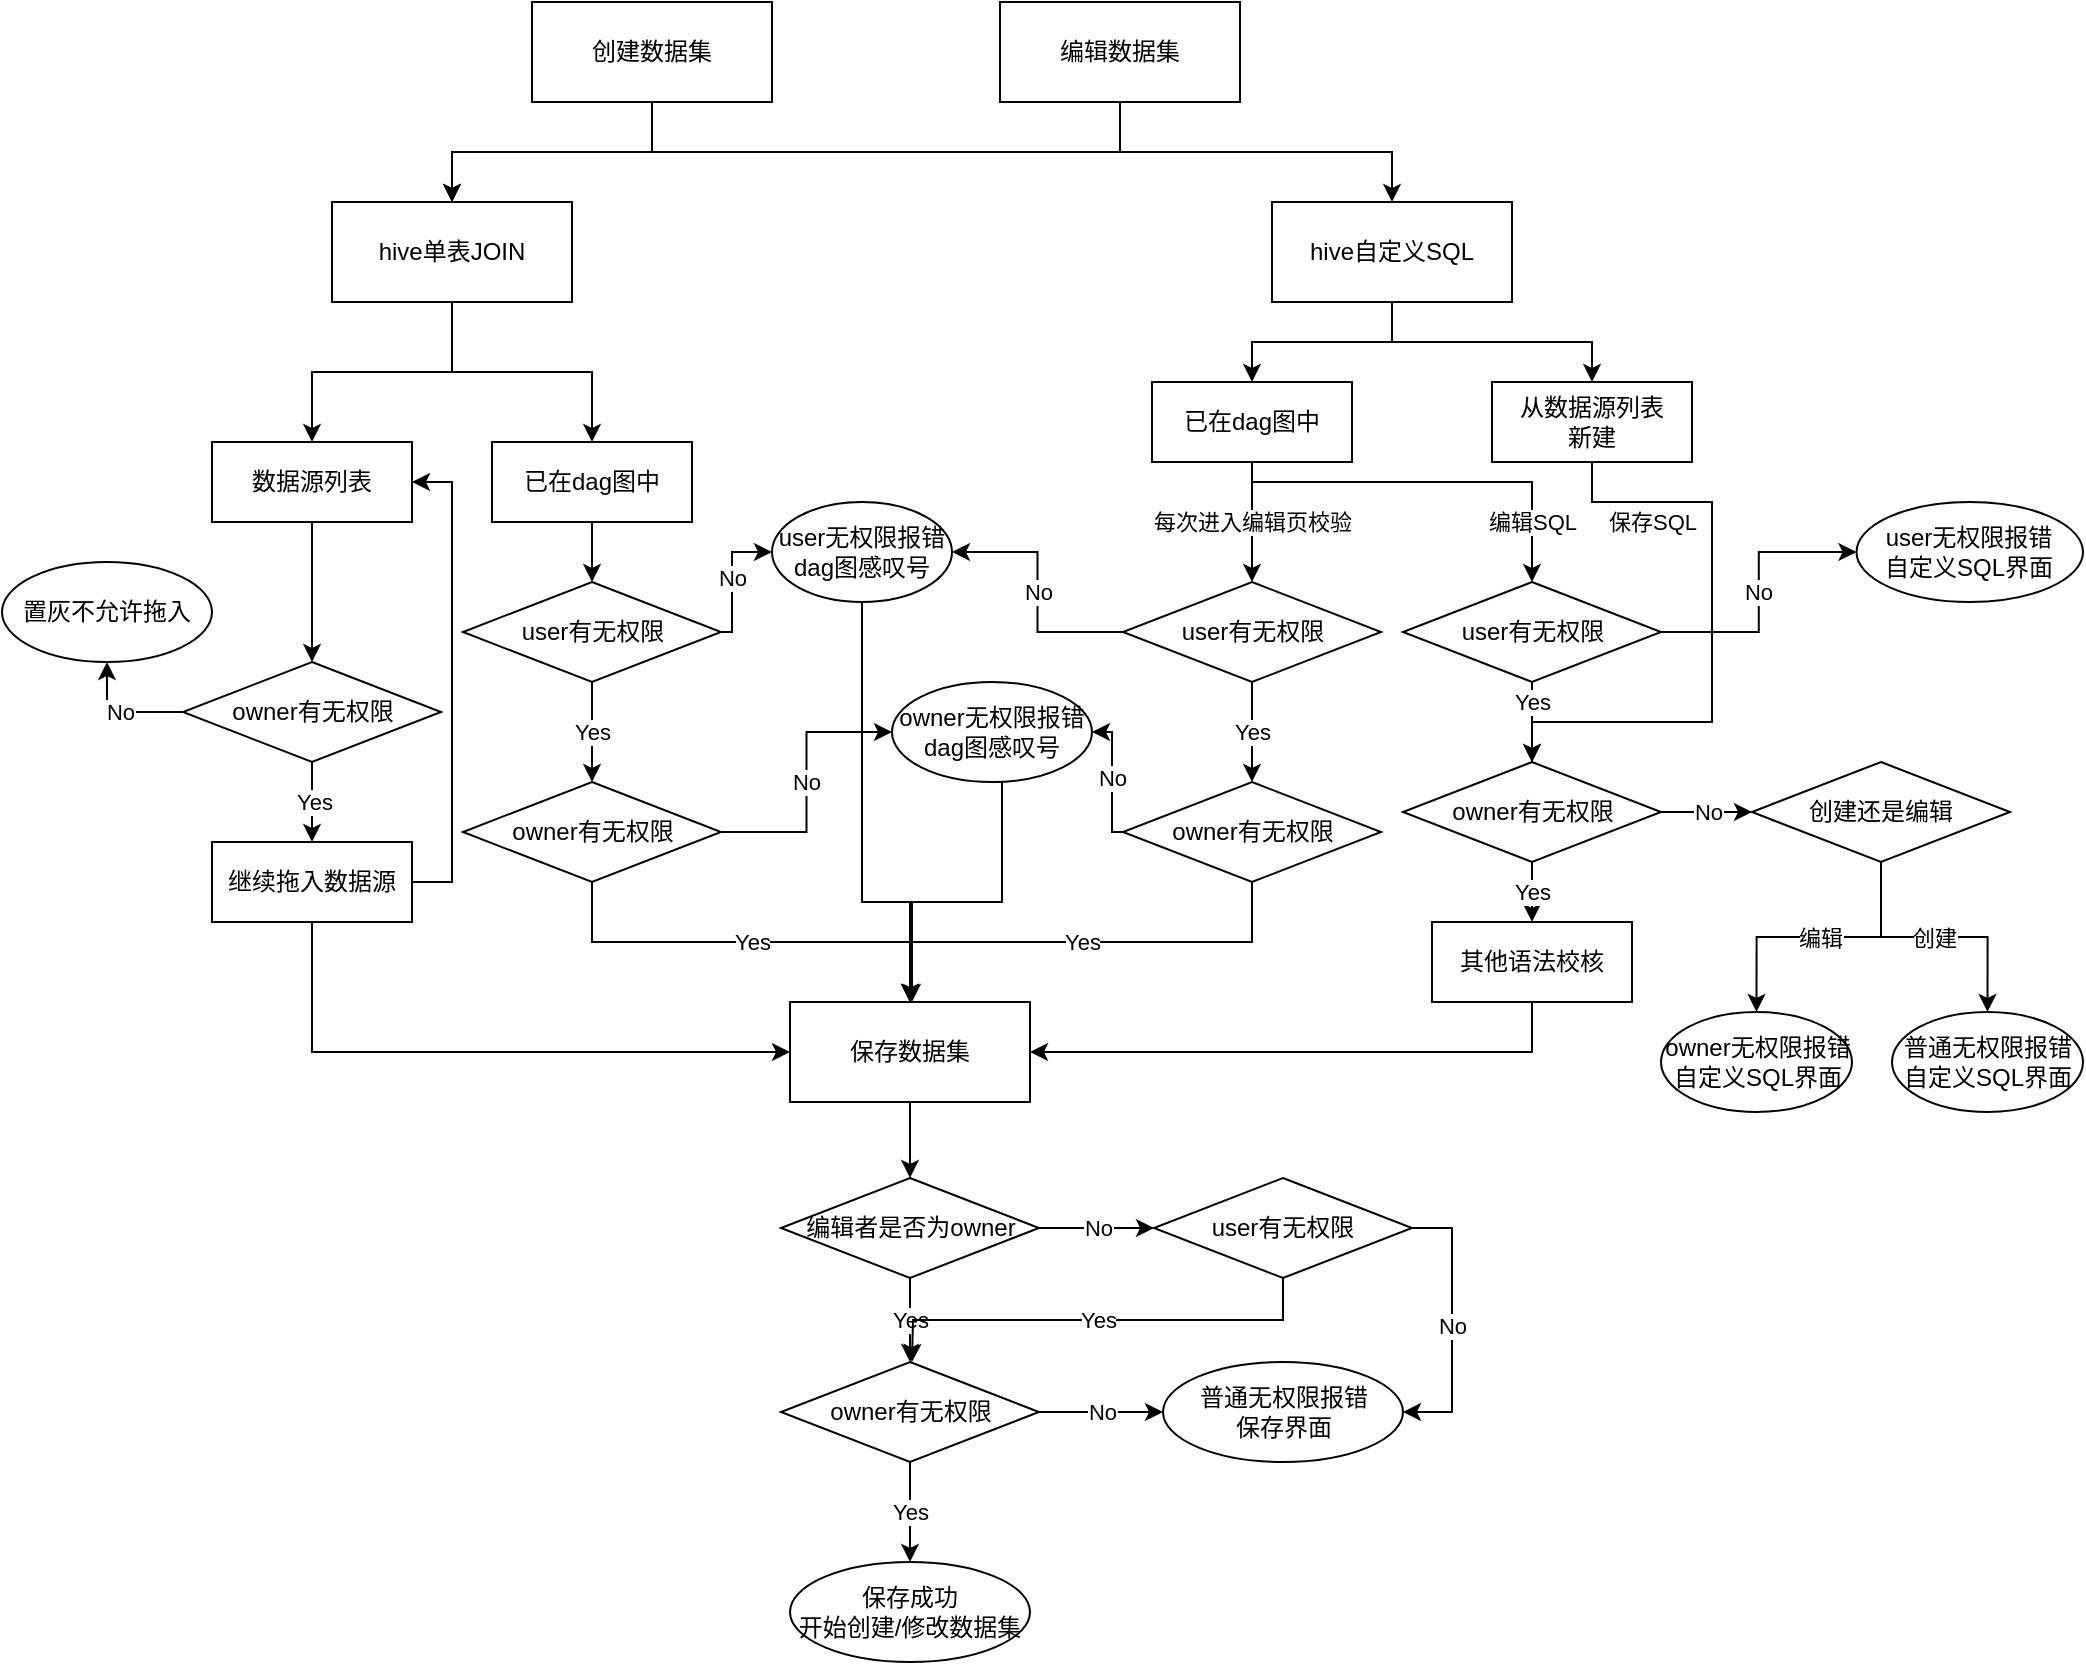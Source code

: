 <mxfile version="13.7.6" type="github">
  <diagram id="ldI5SyR_qpSSESCcGxQO" name="Page-1">
    <mxGraphModel dx="7134" dy="3253" grid="1" gridSize="10" guides="1" tooltips="1" connect="1" arrows="1" fold="1" page="1" pageScale="1" pageWidth="827" pageHeight="1169" math="0" shadow="0">
      <root>
        <mxCell id="0" />
        <mxCell id="1" parent="0" />
        <mxCell id="rMnkIIKSwWt-rkh9NLm_-6" style="edgeStyle=orthogonalEdgeStyle;rounded=0;orthogonalLoop=1;jettySize=auto;html=1;exitX=0.5;exitY=1;exitDx=0;exitDy=0;entryX=0.5;entryY=0;entryDx=0;entryDy=0;" parent="1" source="rMnkIIKSwWt-rkh9NLm_-1" target="rMnkIIKSwWt-rkh9NLm_-3" edge="1">
          <mxGeometry relative="1" as="geometry">
            <mxPoint x="240" y="280" as="targetPoint" />
          </mxGeometry>
        </mxCell>
        <mxCell id="rMnkIIKSwWt-rkh9NLm_-7" style="edgeStyle=orthogonalEdgeStyle;rounded=0;orthogonalLoop=1;jettySize=auto;html=1;exitX=0.5;exitY=1;exitDx=0;exitDy=0;" parent="1" source="rMnkIIKSwWt-rkh9NLm_-1" target="rMnkIIKSwWt-rkh9NLm_-4" edge="1">
          <mxGeometry relative="1" as="geometry" />
        </mxCell>
        <mxCell id="rMnkIIKSwWt-rkh9NLm_-1" value="创建数据集" style="rounded=0;whiteSpace=wrap;html=1;" parent="1" vertex="1">
          <mxGeometry x="180" y="110" width="120" height="50" as="geometry" />
        </mxCell>
        <mxCell id="rMnkIIKSwWt-rkh9NLm_-5" style="edgeStyle=orthogonalEdgeStyle;rounded=0;orthogonalLoop=1;jettySize=auto;html=1;exitX=0.5;exitY=1;exitDx=0;exitDy=0;" parent="1" source="rMnkIIKSwWt-rkh9NLm_-2" target="rMnkIIKSwWt-rkh9NLm_-3" edge="1">
          <mxGeometry relative="1" as="geometry" />
        </mxCell>
        <mxCell id="rMnkIIKSwWt-rkh9NLm_-2" value="编辑数据集" style="rounded=0;whiteSpace=wrap;html=1;" parent="1" vertex="1">
          <mxGeometry x="414" y="110" width="120" height="50" as="geometry" />
        </mxCell>
        <mxCell id="rMnkIIKSwWt-rkh9NLm_-28" value="" style="edgeStyle=orthogonalEdgeStyle;rounded=0;orthogonalLoop=1;jettySize=auto;html=1;" parent="1" source="rMnkIIKSwWt-rkh9NLm_-3" target="rMnkIIKSwWt-rkh9NLm_-26" edge="1">
          <mxGeometry relative="1" as="geometry" />
        </mxCell>
        <mxCell id="rMnkIIKSwWt-rkh9NLm_-29" style="edgeStyle=orthogonalEdgeStyle;rounded=0;orthogonalLoop=1;jettySize=auto;html=1;exitX=0.5;exitY=1;exitDx=0;exitDy=0;entryX=0.5;entryY=0;entryDx=0;entryDy=0;" parent="1" source="rMnkIIKSwWt-rkh9NLm_-3" target="rMnkIIKSwWt-rkh9NLm_-27" edge="1">
          <mxGeometry relative="1" as="geometry" />
        </mxCell>
        <mxCell id="rMnkIIKSwWt-rkh9NLm_-3" value="hive单表JOIN" style="rounded=0;whiteSpace=wrap;html=1;" parent="1" vertex="1">
          <mxGeometry x="80" y="210" width="120" height="50" as="geometry" />
        </mxCell>
        <mxCell id="rMnkIIKSwWt-rkh9NLm_-32" style="edgeStyle=orthogonalEdgeStyle;rounded=0;orthogonalLoop=1;jettySize=auto;html=1;exitX=0.5;exitY=1;exitDx=0;exitDy=0;entryX=0.5;entryY=0;entryDx=0;entryDy=0;" parent="1" source="rMnkIIKSwWt-rkh9NLm_-4" target="rMnkIIKSwWt-rkh9NLm_-30" edge="1">
          <mxGeometry relative="1" as="geometry" />
        </mxCell>
        <mxCell id="rMnkIIKSwWt-rkh9NLm_-33" style="edgeStyle=orthogonalEdgeStyle;rounded=0;orthogonalLoop=1;jettySize=auto;html=1;exitX=0.5;exitY=1;exitDx=0;exitDy=0;entryX=0.5;entryY=0;entryDx=0;entryDy=0;" parent="1" source="rMnkIIKSwWt-rkh9NLm_-4" target="rMnkIIKSwWt-rkh9NLm_-31" edge="1">
          <mxGeometry relative="1" as="geometry" />
        </mxCell>
        <mxCell id="rMnkIIKSwWt-rkh9NLm_-4" value="hive自定义SQL" style="rounded=0;whiteSpace=wrap;html=1;" parent="1" vertex="1">
          <mxGeometry x="550" y="210" width="120" height="50" as="geometry" />
        </mxCell>
        <mxCell id="rMnkIIKSwWt-rkh9NLm_-25" value="Yes" style="edgeStyle=orthogonalEdgeStyle;rounded=0;orthogonalLoop=1;jettySize=auto;html=1;exitX=0.5;exitY=1;exitDx=0;exitDy=0;" parent="1" source="rMnkIIKSwWt-rkh9NLm_-11" target="rMnkIIKSwWt-rkh9NLm_-14" edge="1">
          <mxGeometry relative="1" as="geometry" />
        </mxCell>
        <mxCell id="rMnkIIKSwWt-rkh9NLm_-79" value="No" style="edgeStyle=orthogonalEdgeStyle;rounded=0;orthogonalLoop=1;jettySize=auto;html=1;exitX=0;exitY=0.5;exitDx=0;exitDy=0;entryX=1;entryY=0.5;entryDx=0;entryDy=0;" parent="1" source="rMnkIIKSwWt-rkh9NLm_-11" target="rMnkIIKSwWt-rkh9NLm_-75" edge="1">
          <mxGeometry relative="1" as="geometry">
            <Array as="points">
              <mxPoint x="470" y="525" />
              <mxPoint x="470" y="475" />
            </Array>
          </mxGeometry>
        </mxCell>
        <mxCell id="rMnkIIKSwWt-rkh9NLm_-11" value="owner有无权限" style="rhombus;whiteSpace=wrap;html=1;" parent="1" vertex="1">
          <mxGeometry x="475.5" y="500" width="129" height="50" as="geometry" />
        </mxCell>
        <mxCell id="rMnkIIKSwWt-rkh9NLm_-54" style="edgeStyle=orthogonalEdgeStyle;rounded=0;orthogonalLoop=1;jettySize=auto;html=1;exitX=0.5;exitY=1;exitDx=0;exitDy=0;" parent="1" source="rMnkIIKSwWt-rkh9NLm_-13" edge="1">
          <mxGeometry relative="1" as="geometry">
            <mxPoint x="369" y="610" as="targetPoint" />
            <Array as="points">
              <mxPoint x="345" y="560" />
              <mxPoint x="369" y="560" />
            </Array>
          </mxGeometry>
        </mxCell>
        <mxCell id="rMnkIIKSwWt-rkh9NLm_-13" value="user无权限报错&lt;br&gt;dag图感叹号" style="ellipse;whiteSpace=wrap;html=1;" parent="1" vertex="1">
          <mxGeometry x="300" y="360" width="90" height="50" as="geometry" />
        </mxCell>
        <mxCell id="oNpP1BLNgI2b_b8FR0Xn-3" style="edgeStyle=orthogonalEdgeStyle;rounded=0;orthogonalLoop=1;jettySize=auto;html=1;exitX=0.5;exitY=1;exitDx=0;exitDy=0;entryX=0.5;entryY=0;entryDx=0;entryDy=0;" edge="1" parent="1" source="rMnkIIKSwWt-rkh9NLm_-14" target="oNpP1BLNgI2b_b8FR0Xn-1">
          <mxGeometry relative="1" as="geometry" />
        </mxCell>
        <mxCell id="rMnkIIKSwWt-rkh9NLm_-14" value="保存数据集" style="rounded=0;whiteSpace=wrap;html=1;" parent="1" vertex="1">
          <mxGeometry x="309" y="610" width="120" height="50" as="geometry" />
        </mxCell>
        <mxCell id="rMnkIIKSwWt-rkh9NLm_-17" value="普通无权限报错&lt;br&gt;保存界面" style="ellipse;whiteSpace=wrap;html=1;" parent="1" vertex="1">
          <mxGeometry x="495.5" y="790" width="120" height="50" as="geometry" />
        </mxCell>
        <mxCell id="rMnkIIKSwWt-rkh9NLm_-19" value="置灰不允许拖入" style="ellipse;whiteSpace=wrap;html=1;" parent="1" vertex="1">
          <mxGeometry x="-85" y="390" width="105" height="50" as="geometry" />
        </mxCell>
        <mxCell id="rMnkIIKSwWt-rkh9NLm_-24" value="Yes" style="edgeStyle=orthogonalEdgeStyle;rounded=0;orthogonalLoop=1;jettySize=auto;html=1;exitX=0.5;exitY=1;exitDx=0;exitDy=0;entryX=0.5;entryY=0;entryDx=0;entryDy=0;" parent="1" source="rMnkIIKSwWt-rkh9NLm_-21" target="rMnkIIKSwWt-rkh9NLm_-11" edge="1">
          <mxGeometry relative="1" as="geometry" />
        </mxCell>
        <mxCell id="rMnkIIKSwWt-rkh9NLm_-43" value="No" style="edgeStyle=orthogonalEdgeStyle;rounded=0;orthogonalLoop=1;jettySize=auto;html=1;exitX=0;exitY=0.5;exitDx=0;exitDy=0;entryX=1;entryY=0.5;entryDx=0;entryDy=0;" parent="1" source="rMnkIIKSwWt-rkh9NLm_-21" target="rMnkIIKSwWt-rkh9NLm_-13" edge="1">
          <mxGeometry relative="1" as="geometry" />
        </mxCell>
        <mxCell id="rMnkIIKSwWt-rkh9NLm_-21" value="user有无权限" style="rhombus;whiteSpace=wrap;html=1;" parent="1" vertex="1">
          <mxGeometry x="475.5" y="400" width="129" height="50" as="geometry" />
        </mxCell>
        <mxCell id="rMnkIIKSwWt-rkh9NLm_-22" value="owner无权限报错&lt;br&gt;自定义SQL界面" style="ellipse;whiteSpace=wrap;html=1;" parent="1" vertex="1">
          <mxGeometry x="744.5" y="615" width="95.5" height="50" as="geometry" />
        </mxCell>
        <mxCell id="rMnkIIKSwWt-rkh9NLm_-63" style="edgeStyle=orthogonalEdgeStyle;rounded=0;orthogonalLoop=1;jettySize=auto;html=1;exitX=0.5;exitY=1;exitDx=0;exitDy=0;entryX=0.5;entryY=0;entryDx=0;entryDy=0;" parent="1" source="rMnkIIKSwWt-rkh9NLm_-26" target="rMnkIIKSwWt-rkh9NLm_-62" edge="1">
          <mxGeometry relative="1" as="geometry" />
        </mxCell>
        <mxCell id="rMnkIIKSwWt-rkh9NLm_-26" value="数据源列表" style="rounded=0;whiteSpace=wrap;html=1;" parent="1" vertex="1">
          <mxGeometry x="20" y="330" width="100" height="40" as="geometry" />
        </mxCell>
        <mxCell id="rMnkIIKSwWt-rkh9NLm_-45" style="edgeStyle=orthogonalEdgeStyle;rounded=0;orthogonalLoop=1;jettySize=auto;html=1;exitX=0.5;exitY=1;exitDx=0;exitDy=0;entryX=0.5;entryY=0;entryDx=0;entryDy=0;" parent="1" source="rMnkIIKSwWt-rkh9NLm_-27" target="rMnkIIKSwWt-rkh9NLm_-36" edge="1">
          <mxGeometry relative="1" as="geometry" />
        </mxCell>
        <mxCell id="rMnkIIKSwWt-rkh9NLm_-27" value="已在dag图中" style="rounded=0;whiteSpace=wrap;html=1;" parent="1" vertex="1">
          <mxGeometry x="160" y="330" width="100" height="40" as="geometry" />
        </mxCell>
        <mxCell id="rMnkIIKSwWt-rkh9NLm_-44" value="每次进入编辑页校验" style="edgeStyle=orthogonalEdgeStyle;rounded=0;orthogonalLoop=1;jettySize=auto;html=1;exitX=0.5;exitY=1;exitDx=0;exitDy=0;entryX=0.5;entryY=0;entryDx=0;entryDy=0;" parent="1" source="rMnkIIKSwWt-rkh9NLm_-30" target="rMnkIIKSwWt-rkh9NLm_-21" edge="1">
          <mxGeometry relative="1" as="geometry" />
        </mxCell>
        <mxCell id="rMnkIIKSwWt-rkh9NLm_-90" value="编辑SQL" style="edgeStyle=orthogonalEdgeStyle;rounded=0;orthogonalLoop=1;jettySize=auto;html=1;entryX=0.5;entryY=0;entryDx=0;entryDy=0;" parent="1" source="rMnkIIKSwWt-rkh9NLm_-30" target="rMnkIIKSwWt-rkh9NLm_-69" edge="1">
          <mxGeometry x="0.7" relative="1" as="geometry">
            <mxPoint x="680" y="390" as="targetPoint" />
            <Array as="points">
              <mxPoint x="540" y="350" />
              <mxPoint x="680" y="350" />
            </Array>
            <mxPoint as="offset" />
          </mxGeometry>
        </mxCell>
        <mxCell id="rMnkIIKSwWt-rkh9NLm_-30" value="已在dag图中" style="rounded=0;whiteSpace=wrap;html=1;" parent="1" vertex="1">
          <mxGeometry x="490" y="300" width="100" height="40" as="geometry" />
        </mxCell>
        <mxCell id="rMnkIIKSwWt-rkh9NLm_-71" value="保存SQL" style="edgeStyle=orthogonalEdgeStyle;rounded=0;orthogonalLoop=1;jettySize=auto;html=1;exitX=0.5;exitY=1;exitDx=0;exitDy=0;entryX=0.5;entryY=0;entryDx=0;entryDy=0;" parent="1" source="rMnkIIKSwWt-rkh9NLm_-31" target="rMnkIIKSwWt-rkh9NLm_-70" edge="1">
          <mxGeometry x="-0.667" y="-10" relative="1" as="geometry">
            <mxPoint x="680" y="480" as="targetPoint" />
            <Array as="points">
              <mxPoint x="710" y="360" />
              <mxPoint x="770" y="360" />
              <mxPoint x="770" y="470" />
              <mxPoint x="680" y="470" />
            </Array>
            <mxPoint as="offset" />
          </mxGeometry>
        </mxCell>
        <mxCell id="rMnkIIKSwWt-rkh9NLm_-31" value="从数据源列表&lt;br&gt;新建" style="rounded=0;whiteSpace=wrap;html=1;" parent="1" vertex="1">
          <mxGeometry x="660" y="300" width="100" height="40" as="geometry" />
        </mxCell>
        <mxCell id="rMnkIIKSwWt-rkh9NLm_-53" value="Yes" style="edgeStyle=orthogonalEdgeStyle;rounded=0;orthogonalLoop=1;jettySize=auto;html=1;exitX=0.5;exitY=1;exitDx=0;exitDy=0;" parent="1" source="rMnkIIKSwWt-rkh9NLm_-36" target="rMnkIIKSwWt-rkh9NLm_-37" edge="1">
          <mxGeometry relative="1" as="geometry" />
        </mxCell>
        <mxCell id="rMnkIIKSwWt-rkh9NLm_-76" value="No" style="edgeStyle=orthogonalEdgeStyle;rounded=0;orthogonalLoop=1;jettySize=auto;html=1;exitX=1;exitY=0.5;exitDx=0;exitDy=0;entryX=0;entryY=0.5;entryDx=0;entryDy=0;" parent="1" source="rMnkIIKSwWt-rkh9NLm_-36" target="rMnkIIKSwWt-rkh9NLm_-13" edge="1">
          <mxGeometry relative="1" as="geometry">
            <Array as="points">
              <mxPoint x="280" y="425" />
              <mxPoint x="280" y="385" />
            </Array>
          </mxGeometry>
        </mxCell>
        <mxCell id="rMnkIIKSwWt-rkh9NLm_-36" value="user有无权限" style="rhombus;whiteSpace=wrap;html=1;" parent="1" vertex="1">
          <mxGeometry x="145.5" y="400" width="129" height="50" as="geometry" />
        </mxCell>
        <mxCell id="rMnkIIKSwWt-rkh9NLm_-52" value="Yes" style="edgeStyle=orthogonalEdgeStyle;rounded=0;orthogonalLoop=1;jettySize=auto;html=1;exitX=0.5;exitY=1;exitDx=0;exitDy=0;entryX=0.5;entryY=0;entryDx=0;entryDy=0;" parent="1" source="rMnkIIKSwWt-rkh9NLm_-37" target="rMnkIIKSwWt-rkh9NLm_-14" edge="1">
          <mxGeometry relative="1" as="geometry" />
        </mxCell>
        <mxCell id="rMnkIIKSwWt-rkh9NLm_-78" value="No" style="edgeStyle=orthogonalEdgeStyle;rounded=0;orthogonalLoop=1;jettySize=auto;html=1;exitX=1;exitY=0.5;exitDx=0;exitDy=0;entryX=0;entryY=0.5;entryDx=0;entryDy=0;" parent="1" source="rMnkIIKSwWt-rkh9NLm_-37" target="rMnkIIKSwWt-rkh9NLm_-75" edge="1">
          <mxGeometry relative="1" as="geometry" />
        </mxCell>
        <mxCell id="rMnkIIKSwWt-rkh9NLm_-37" value="owner有无权限" style="rhombus;whiteSpace=wrap;html=1;" parent="1" vertex="1">
          <mxGeometry x="145.5" y="500" width="129" height="50" as="geometry" />
        </mxCell>
        <mxCell id="rMnkIIKSwWt-rkh9NLm_-49" value="编辑" style="edgeStyle=orthogonalEdgeStyle;rounded=0;orthogonalLoop=1;jettySize=auto;html=1;exitX=0.5;exitY=1;exitDx=0;exitDy=0;entryX=0.5;entryY=0;entryDx=0;entryDy=0;" parent="1" source="rMnkIIKSwWt-rkh9NLm_-47" target="rMnkIIKSwWt-rkh9NLm_-22" edge="1">
          <mxGeometry relative="1" as="geometry" />
        </mxCell>
        <mxCell id="rMnkIIKSwWt-rkh9NLm_-51" value="创建" style="edgeStyle=orthogonalEdgeStyle;rounded=0;orthogonalLoop=1;jettySize=auto;html=1;exitX=0.5;exitY=1;exitDx=0;exitDy=0;entryX=0.5;entryY=0;entryDx=0;entryDy=0;" parent="1" source="rMnkIIKSwWt-rkh9NLm_-47" target="rMnkIIKSwWt-rkh9NLm_-50" edge="1">
          <mxGeometry relative="1" as="geometry" />
        </mxCell>
        <mxCell id="rMnkIIKSwWt-rkh9NLm_-47" value="创建还是编辑" style="rhombus;whiteSpace=wrap;html=1;" parent="1" vertex="1">
          <mxGeometry x="790" y="490" width="129" height="50" as="geometry" />
        </mxCell>
        <mxCell id="rMnkIIKSwWt-rkh9NLm_-50" value="普通无权限报错&lt;br&gt;自定义SQL界面" style="ellipse;whiteSpace=wrap;html=1;" parent="1" vertex="1">
          <mxGeometry x="860" y="615" width="95.5" height="50" as="geometry" />
        </mxCell>
        <mxCell id="rMnkIIKSwWt-rkh9NLm_-59" value="No" style="edgeStyle=orthogonalEdgeStyle;rounded=0;orthogonalLoop=1;jettySize=auto;html=1;exitX=1;exitY=0.5;exitDx=0;exitDy=0;entryX=0;entryY=0.5;entryDx=0;entryDy=0;" parent="1" source="rMnkIIKSwWt-rkh9NLm_-55" target="rMnkIIKSwWt-rkh9NLm_-17" edge="1">
          <mxGeometry relative="1" as="geometry" />
        </mxCell>
        <mxCell id="rMnkIIKSwWt-rkh9NLm_-61" value="Yes" style="edgeStyle=orthogonalEdgeStyle;rounded=0;orthogonalLoop=1;jettySize=auto;html=1;exitX=0.5;exitY=1;exitDx=0;exitDy=0;entryX=0.5;entryY=0;entryDx=0;entryDy=0;" parent="1" source="rMnkIIKSwWt-rkh9NLm_-55" target="rMnkIIKSwWt-rkh9NLm_-60" edge="1">
          <mxGeometry relative="1" as="geometry" />
        </mxCell>
        <mxCell id="rMnkIIKSwWt-rkh9NLm_-55" value="owner有无权限" style="rhombus;whiteSpace=wrap;html=1;" parent="1" vertex="1">
          <mxGeometry x="304.5" y="790" width="129" height="50" as="geometry" />
        </mxCell>
        <mxCell id="rMnkIIKSwWt-rkh9NLm_-60" value="保存成功&lt;br&gt;开始创建/修改数据集" style="ellipse;whiteSpace=wrap;html=1;" parent="1" vertex="1">
          <mxGeometry x="309" y="890" width="120" height="50" as="geometry" />
        </mxCell>
        <mxCell id="rMnkIIKSwWt-rkh9NLm_-64" value="Yes" style="edgeStyle=orthogonalEdgeStyle;rounded=0;orthogonalLoop=1;jettySize=auto;html=1;exitX=0.5;exitY=1;exitDx=0;exitDy=0;" parent="1" source="rMnkIIKSwWt-rkh9NLm_-62" edge="1">
          <mxGeometry relative="1" as="geometry">
            <mxPoint x="70" y="530" as="targetPoint" />
          </mxGeometry>
        </mxCell>
        <mxCell id="rMnkIIKSwWt-rkh9NLm_-67" value="No" style="edgeStyle=orthogonalEdgeStyle;rounded=0;orthogonalLoop=1;jettySize=auto;html=1;exitX=0;exitY=0.5;exitDx=0;exitDy=0;entryX=0.5;entryY=1;entryDx=0;entryDy=0;" parent="1" source="rMnkIIKSwWt-rkh9NLm_-62" target="rMnkIIKSwWt-rkh9NLm_-19" edge="1">
          <mxGeometry relative="1" as="geometry" />
        </mxCell>
        <mxCell id="rMnkIIKSwWt-rkh9NLm_-62" value="owner有无权限" style="rhombus;whiteSpace=wrap;html=1;" parent="1" vertex="1">
          <mxGeometry x="5.5" y="440" width="129" height="50" as="geometry" />
        </mxCell>
        <mxCell id="rMnkIIKSwWt-rkh9NLm_-66" style="edgeStyle=orthogonalEdgeStyle;rounded=0;orthogonalLoop=1;jettySize=auto;html=1;exitX=0.5;exitY=1;exitDx=0;exitDy=0;entryX=0;entryY=0.5;entryDx=0;entryDy=0;" parent="1" source="rMnkIIKSwWt-rkh9NLm_-65" target="rMnkIIKSwWt-rkh9NLm_-14" edge="1">
          <mxGeometry relative="1" as="geometry" />
        </mxCell>
        <mxCell id="rMnkIIKSwWt-rkh9NLm_-81" style="edgeStyle=orthogonalEdgeStyle;rounded=0;orthogonalLoop=1;jettySize=auto;html=1;exitX=1;exitY=0.5;exitDx=0;exitDy=0;entryX=1;entryY=0.5;entryDx=0;entryDy=0;" parent="1" source="rMnkIIKSwWt-rkh9NLm_-65" target="rMnkIIKSwWt-rkh9NLm_-26" edge="1">
          <mxGeometry relative="1" as="geometry">
            <Array as="points">
              <mxPoint x="140" y="550" />
              <mxPoint x="140" y="350" />
            </Array>
          </mxGeometry>
        </mxCell>
        <mxCell id="rMnkIIKSwWt-rkh9NLm_-65" value="继续拖入数据源" style="rounded=0;whiteSpace=wrap;html=1;" parent="1" vertex="1">
          <mxGeometry x="20" y="530" width="100" height="40" as="geometry" />
        </mxCell>
        <mxCell id="rMnkIIKSwWt-rkh9NLm_-72" value="Yes" style="edgeStyle=orthogonalEdgeStyle;rounded=0;orthogonalLoop=1;jettySize=auto;html=1;exitX=0.5;exitY=1;exitDx=0;exitDy=0;entryX=0.5;entryY=0;entryDx=0;entryDy=0;" parent="1" source="rMnkIIKSwWt-rkh9NLm_-69" target="rMnkIIKSwWt-rkh9NLm_-70" edge="1">
          <mxGeometry x="-0.5" relative="1" as="geometry">
            <mxPoint as="offset" />
          </mxGeometry>
        </mxCell>
        <mxCell id="rMnkIIKSwWt-rkh9NLm_-94" value="No" style="edgeStyle=orthogonalEdgeStyle;rounded=0;orthogonalLoop=1;jettySize=auto;html=1;exitX=1;exitY=0.5;exitDx=0;exitDy=0;entryX=0;entryY=0.5;entryDx=0;entryDy=0;" parent="1" source="rMnkIIKSwWt-rkh9NLm_-69" target="rMnkIIKSwWt-rkh9NLm_-93" edge="1">
          <mxGeometry relative="1" as="geometry" />
        </mxCell>
        <mxCell id="rMnkIIKSwWt-rkh9NLm_-69" value="user有无权限" style="rhombus;whiteSpace=wrap;html=1;" parent="1" vertex="1">
          <mxGeometry x="615.5" y="400" width="129" height="50" as="geometry" />
        </mxCell>
        <mxCell id="rMnkIIKSwWt-rkh9NLm_-88" value="Yes" style="edgeStyle=orthogonalEdgeStyle;rounded=0;orthogonalLoop=1;jettySize=auto;html=1;exitX=0.5;exitY=1;exitDx=0;exitDy=0;entryX=0.5;entryY=0;entryDx=0;entryDy=0;" parent="1" source="rMnkIIKSwWt-rkh9NLm_-70" target="rMnkIIKSwWt-rkh9NLm_-84" edge="1">
          <mxGeometry relative="1" as="geometry" />
        </mxCell>
        <mxCell id="rMnkIIKSwWt-rkh9NLm_-91" value="No" style="edgeStyle=orthogonalEdgeStyle;rounded=0;orthogonalLoop=1;jettySize=auto;html=1;exitX=1;exitY=0.5;exitDx=0;exitDy=0;entryX=0;entryY=0.5;entryDx=0;entryDy=0;" parent="1" source="rMnkIIKSwWt-rkh9NLm_-70" target="rMnkIIKSwWt-rkh9NLm_-47" edge="1">
          <mxGeometry relative="1" as="geometry" />
        </mxCell>
        <mxCell id="rMnkIIKSwWt-rkh9NLm_-70" value="owner有无权限" style="rhombus;whiteSpace=wrap;html=1;" parent="1" vertex="1">
          <mxGeometry x="615.5" y="490" width="129" height="50" as="geometry" />
        </mxCell>
        <mxCell id="rMnkIIKSwWt-rkh9NLm_-80" style="edgeStyle=orthogonalEdgeStyle;rounded=0;orthogonalLoop=1;jettySize=auto;html=1;exitX=0.5;exitY=1;exitDx=0;exitDy=0;" parent="1" source="rMnkIIKSwWt-rkh9NLm_-75" edge="1">
          <mxGeometry relative="1" as="geometry">
            <mxPoint x="370" y="610" as="targetPoint" />
            <Array as="points">
              <mxPoint x="415" y="560" />
              <mxPoint x="370" y="560" />
            </Array>
          </mxGeometry>
        </mxCell>
        <mxCell id="rMnkIIKSwWt-rkh9NLm_-75" value="owner无权限报错&lt;br&gt;dag图感叹号" style="ellipse;whiteSpace=wrap;html=1;" parent="1" vertex="1">
          <mxGeometry x="360" y="450" width="100" height="50" as="geometry" />
        </mxCell>
        <mxCell id="rMnkIIKSwWt-rkh9NLm_-85" style="edgeStyle=orthogonalEdgeStyle;rounded=0;orthogonalLoop=1;jettySize=auto;html=1;exitX=0.5;exitY=1;exitDx=0;exitDy=0;entryX=1;entryY=0.5;entryDx=0;entryDy=0;" parent="1" source="rMnkIIKSwWt-rkh9NLm_-84" target="rMnkIIKSwWt-rkh9NLm_-14" edge="1">
          <mxGeometry relative="1" as="geometry" />
        </mxCell>
        <mxCell id="rMnkIIKSwWt-rkh9NLm_-84" value="其他语法校核" style="rounded=0;whiteSpace=wrap;html=1;" parent="1" vertex="1">
          <mxGeometry x="630" y="570" width="100" height="40" as="geometry" />
        </mxCell>
        <mxCell id="rMnkIIKSwWt-rkh9NLm_-93" value="user无权限报错&lt;br&gt;自定义SQL界面" style="ellipse;whiteSpace=wrap;html=1;" parent="1" vertex="1">
          <mxGeometry x="842.25" y="360" width="113.25" height="50" as="geometry" />
        </mxCell>
        <mxCell id="oNpP1BLNgI2b_b8FR0Xn-4" value="Yes" style="edgeStyle=orthogonalEdgeStyle;rounded=0;orthogonalLoop=1;jettySize=auto;html=1;exitX=0.5;exitY=1;exitDx=0;exitDy=0;entryX=0.5;entryY=0;entryDx=0;entryDy=0;" edge="1" parent="1" source="oNpP1BLNgI2b_b8FR0Xn-1" target="rMnkIIKSwWt-rkh9NLm_-55">
          <mxGeometry relative="1" as="geometry" />
        </mxCell>
        <mxCell id="oNpP1BLNgI2b_b8FR0Xn-11" value="No" style="edgeStyle=orthogonalEdgeStyle;rounded=0;orthogonalLoop=1;jettySize=auto;html=1;exitX=1;exitY=0.5;exitDx=0;exitDy=0;entryX=0;entryY=0.5;entryDx=0;entryDy=0;" edge="1" parent="1" source="oNpP1BLNgI2b_b8FR0Xn-1" target="oNpP1BLNgI2b_b8FR0Xn-8">
          <mxGeometry relative="1" as="geometry" />
        </mxCell>
        <mxCell id="oNpP1BLNgI2b_b8FR0Xn-1" value="编辑者是否为owner" style="rhombus;whiteSpace=wrap;html=1;" vertex="1" parent="1">
          <mxGeometry x="304.5" y="698" width="129" height="50" as="geometry" />
        </mxCell>
        <mxCell id="oNpP1BLNgI2b_b8FR0Xn-13" value="Yes" style="edgeStyle=orthogonalEdgeStyle;rounded=0;orthogonalLoop=1;jettySize=auto;html=1;exitX=0.5;exitY=1;exitDx=0;exitDy=0;" edge="1" parent="1" source="oNpP1BLNgI2b_b8FR0Xn-8">
          <mxGeometry relative="1" as="geometry">
            <mxPoint x="370" y="790" as="targetPoint" />
          </mxGeometry>
        </mxCell>
        <mxCell id="oNpP1BLNgI2b_b8FR0Xn-14" value="No" style="edgeStyle=orthogonalEdgeStyle;rounded=0;orthogonalLoop=1;jettySize=auto;html=1;exitX=1;exitY=0.5;exitDx=0;exitDy=0;entryX=1;entryY=0.5;entryDx=0;entryDy=0;" edge="1" parent="1" source="oNpP1BLNgI2b_b8FR0Xn-8" target="rMnkIIKSwWt-rkh9NLm_-17">
          <mxGeometry relative="1" as="geometry" />
        </mxCell>
        <mxCell id="oNpP1BLNgI2b_b8FR0Xn-8" value="user有无权限" style="rhombus;whiteSpace=wrap;html=1;" vertex="1" parent="1">
          <mxGeometry x="491" y="698" width="129" height="50" as="geometry" />
        </mxCell>
      </root>
    </mxGraphModel>
  </diagram>
</mxfile>
